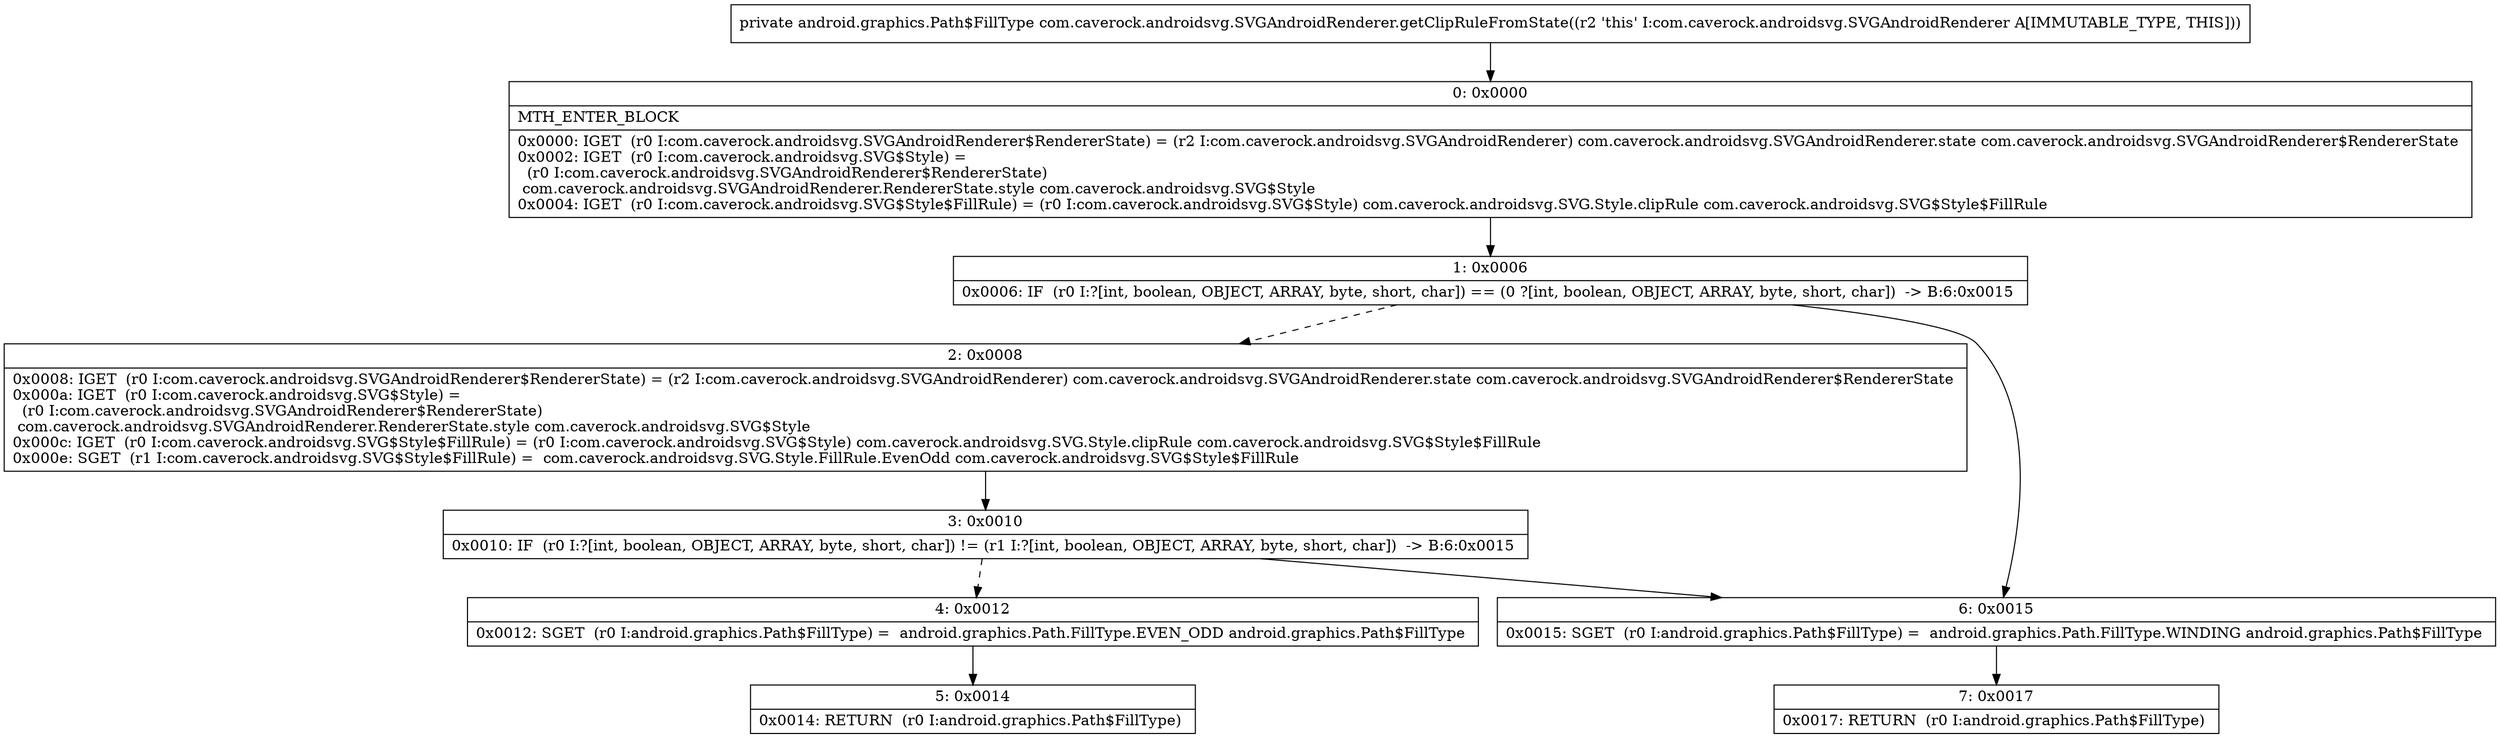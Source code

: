 digraph "CFG forcom.caverock.androidsvg.SVGAndroidRenderer.getClipRuleFromState()Landroid\/graphics\/Path$FillType;" {
Node_0 [shape=record,label="{0\:\ 0x0000|MTH_ENTER_BLOCK\l|0x0000: IGET  (r0 I:com.caverock.androidsvg.SVGAndroidRenderer$RendererState) = (r2 I:com.caverock.androidsvg.SVGAndroidRenderer) com.caverock.androidsvg.SVGAndroidRenderer.state com.caverock.androidsvg.SVGAndroidRenderer$RendererState \l0x0002: IGET  (r0 I:com.caverock.androidsvg.SVG$Style) = \l  (r0 I:com.caverock.androidsvg.SVGAndroidRenderer$RendererState)\l com.caverock.androidsvg.SVGAndroidRenderer.RendererState.style com.caverock.androidsvg.SVG$Style \l0x0004: IGET  (r0 I:com.caverock.androidsvg.SVG$Style$FillRule) = (r0 I:com.caverock.androidsvg.SVG$Style) com.caverock.androidsvg.SVG.Style.clipRule com.caverock.androidsvg.SVG$Style$FillRule \l}"];
Node_1 [shape=record,label="{1\:\ 0x0006|0x0006: IF  (r0 I:?[int, boolean, OBJECT, ARRAY, byte, short, char]) == (0 ?[int, boolean, OBJECT, ARRAY, byte, short, char])  \-\> B:6:0x0015 \l}"];
Node_2 [shape=record,label="{2\:\ 0x0008|0x0008: IGET  (r0 I:com.caverock.androidsvg.SVGAndroidRenderer$RendererState) = (r2 I:com.caverock.androidsvg.SVGAndroidRenderer) com.caverock.androidsvg.SVGAndroidRenderer.state com.caverock.androidsvg.SVGAndroidRenderer$RendererState \l0x000a: IGET  (r0 I:com.caverock.androidsvg.SVG$Style) = \l  (r0 I:com.caverock.androidsvg.SVGAndroidRenderer$RendererState)\l com.caverock.androidsvg.SVGAndroidRenderer.RendererState.style com.caverock.androidsvg.SVG$Style \l0x000c: IGET  (r0 I:com.caverock.androidsvg.SVG$Style$FillRule) = (r0 I:com.caverock.androidsvg.SVG$Style) com.caverock.androidsvg.SVG.Style.clipRule com.caverock.androidsvg.SVG$Style$FillRule \l0x000e: SGET  (r1 I:com.caverock.androidsvg.SVG$Style$FillRule) =  com.caverock.androidsvg.SVG.Style.FillRule.EvenOdd com.caverock.androidsvg.SVG$Style$FillRule \l}"];
Node_3 [shape=record,label="{3\:\ 0x0010|0x0010: IF  (r0 I:?[int, boolean, OBJECT, ARRAY, byte, short, char]) != (r1 I:?[int, boolean, OBJECT, ARRAY, byte, short, char])  \-\> B:6:0x0015 \l}"];
Node_4 [shape=record,label="{4\:\ 0x0012|0x0012: SGET  (r0 I:android.graphics.Path$FillType) =  android.graphics.Path.FillType.EVEN_ODD android.graphics.Path$FillType \l}"];
Node_5 [shape=record,label="{5\:\ 0x0014|0x0014: RETURN  (r0 I:android.graphics.Path$FillType) \l}"];
Node_6 [shape=record,label="{6\:\ 0x0015|0x0015: SGET  (r0 I:android.graphics.Path$FillType) =  android.graphics.Path.FillType.WINDING android.graphics.Path$FillType \l}"];
Node_7 [shape=record,label="{7\:\ 0x0017|0x0017: RETURN  (r0 I:android.graphics.Path$FillType) \l}"];
MethodNode[shape=record,label="{private android.graphics.Path$FillType com.caverock.androidsvg.SVGAndroidRenderer.getClipRuleFromState((r2 'this' I:com.caverock.androidsvg.SVGAndroidRenderer A[IMMUTABLE_TYPE, THIS])) }"];
MethodNode -> Node_0;
Node_0 -> Node_1;
Node_1 -> Node_2[style=dashed];
Node_1 -> Node_6;
Node_2 -> Node_3;
Node_3 -> Node_4[style=dashed];
Node_3 -> Node_6;
Node_4 -> Node_5;
Node_6 -> Node_7;
}

